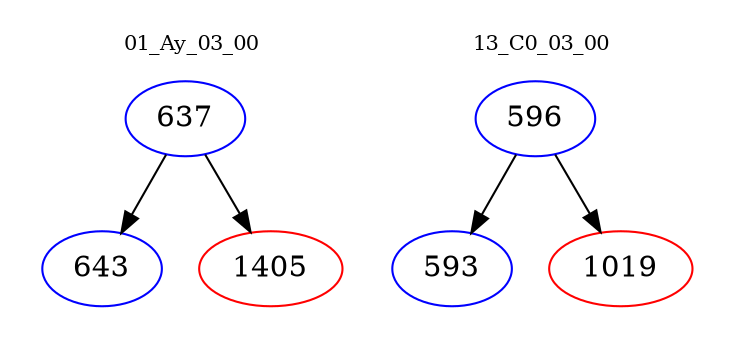 digraph{
subgraph cluster_0 {
color = white
label = "01_Ay_03_00";
fontsize=10;
T0_637 [label="637", color="blue"]
T0_637 -> T0_643 [color="black"]
T0_643 [label="643", color="blue"]
T0_637 -> T0_1405 [color="black"]
T0_1405 [label="1405", color="red"]
}
subgraph cluster_1 {
color = white
label = "13_C0_03_00";
fontsize=10;
T1_596 [label="596", color="blue"]
T1_596 -> T1_593 [color="black"]
T1_593 [label="593", color="blue"]
T1_596 -> T1_1019 [color="black"]
T1_1019 [label="1019", color="red"]
}
}
